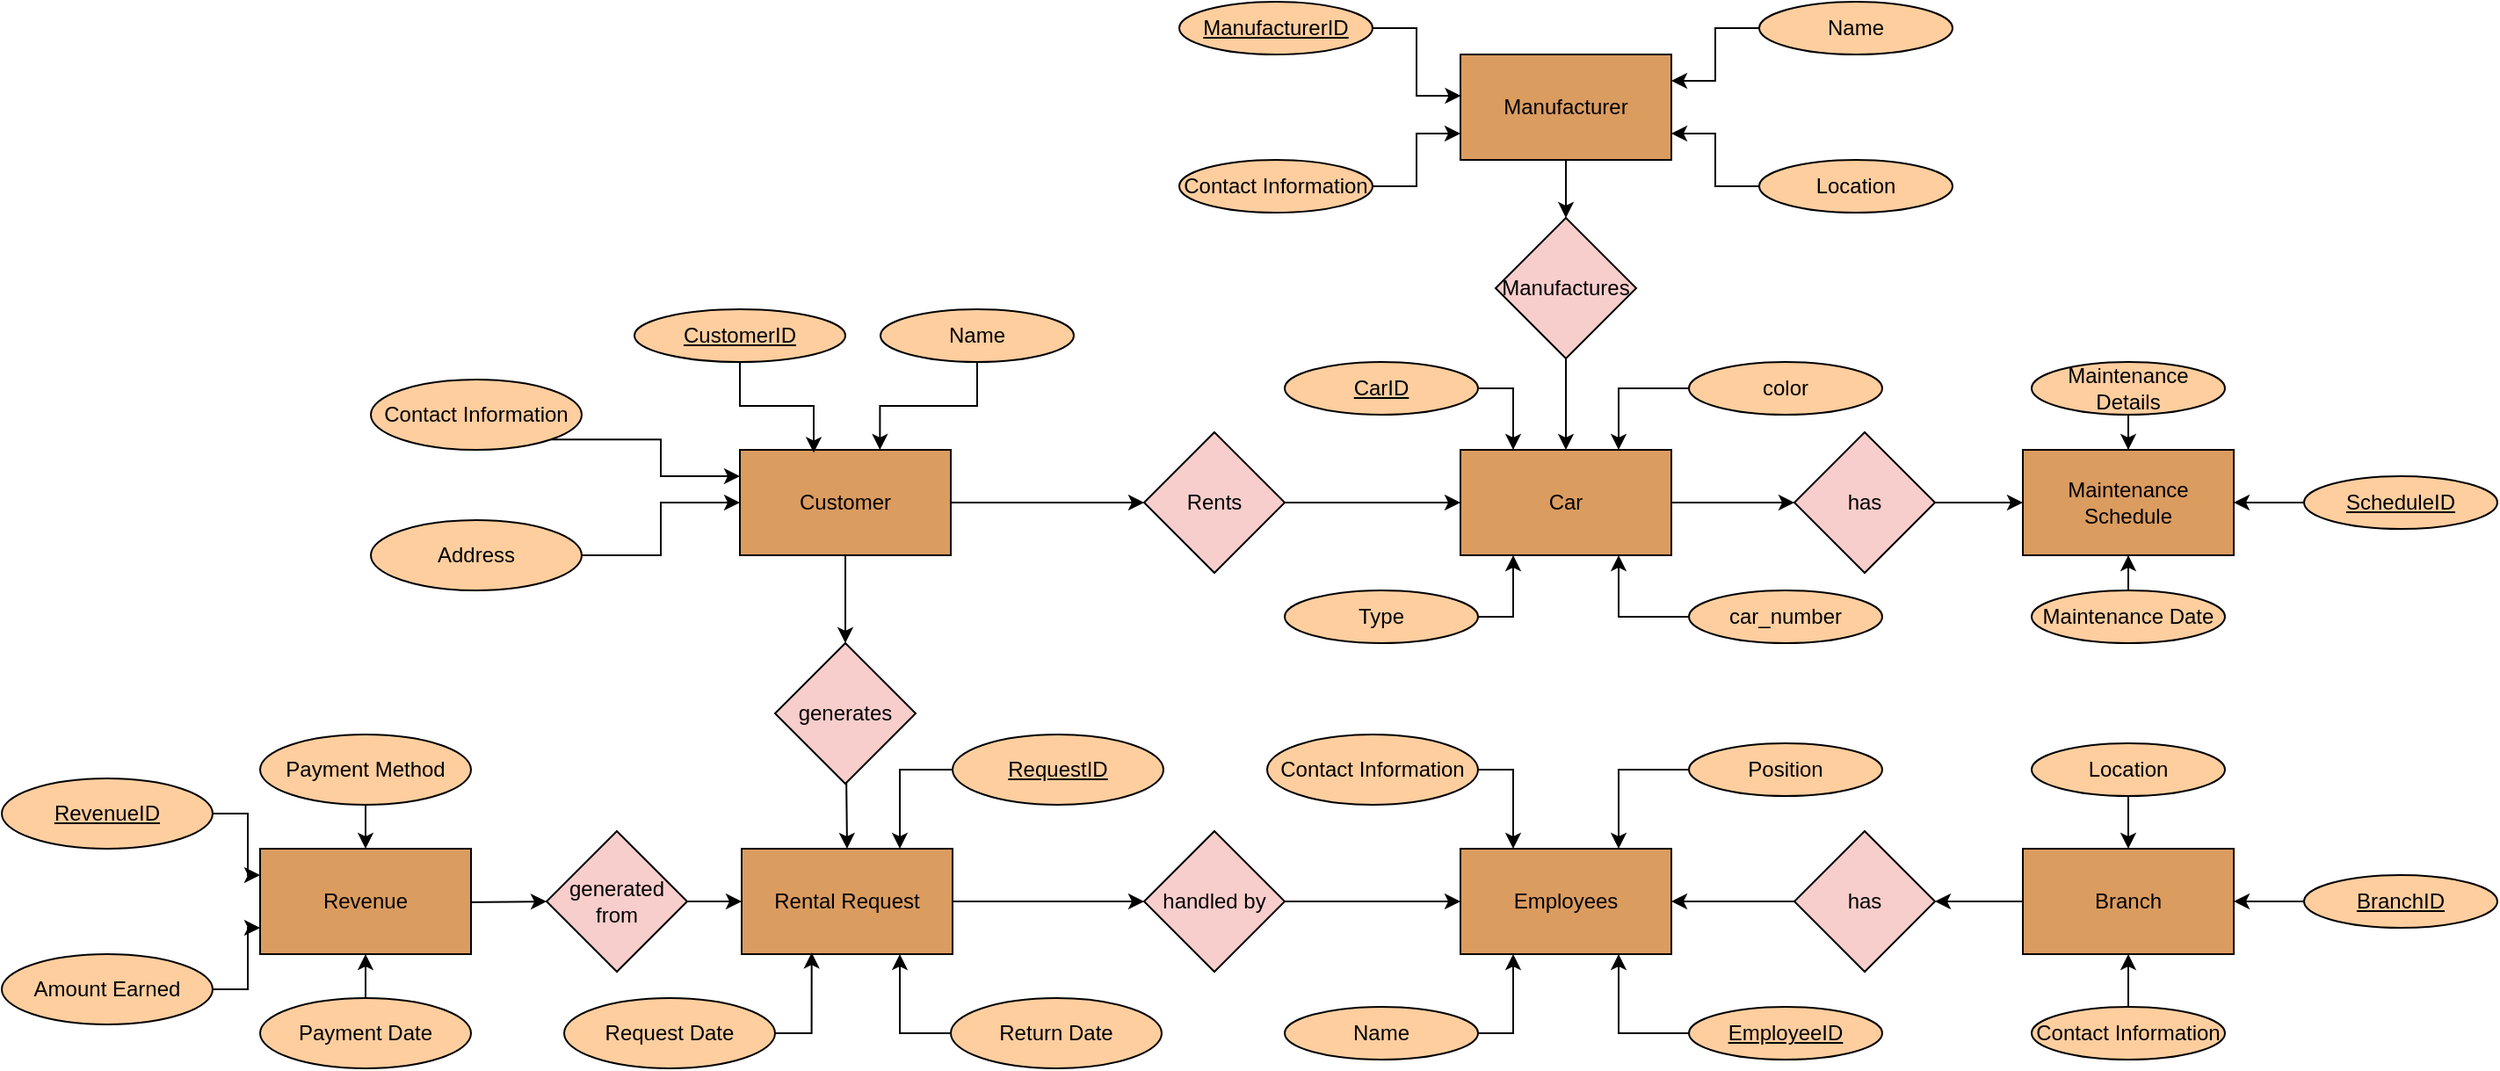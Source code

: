 <mxfile version="22.1.18" type="github">
  <diagram id="R2lEEEUBdFMjLlhIrx00" name="Page-1">
    <mxGraphModel dx="2886" dy="927" grid="1" gridSize="10" guides="1" tooltips="1" connect="1" arrows="1" fold="1" page="1" pageScale="1" pageWidth="850" pageHeight="1100" math="0" shadow="0" extFonts="Permanent Marker^https://fonts.googleapis.com/css?family=Permanent+Marker">
      <root>
        <mxCell id="0" />
        <mxCell id="1" parent="0" />
        <mxCell id="DWMPWbV9-WAkpCnThg0R-7" style="edgeStyle=orthogonalEdgeStyle;rounded=0;orthogonalLoop=1;jettySize=auto;html=1;exitX=1;exitY=0.5;exitDx=0;exitDy=0;entryX=0;entryY=0.5;entryDx=0;entryDy=0;fillColor=#FFCE9F;" edge="1" parent="1" source="DWMPWbV9-WAkpCnThg0R-1" target="DWMPWbV9-WAkpCnThg0R-4">
          <mxGeometry relative="1" as="geometry" />
        </mxCell>
        <mxCell id="DWMPWbV9-WAkpCnThg0R-17" style="edgeStyle=orthogonalEdgeStyle;rounded=0;orthogonalLoop=1;jettySize=auto;html=1;fillColor=#FFCE9F;" edge="1" parent="1" source="DWMPWbV9-WAkpCnThg0R-1" target="DWMPWbV9-WAkpCnThg0R-16">
          <mxGeometry relative="1" as="geometry" />
        </mxCell>
        <mxCell id="DWMPWbV9-WAkpCnThg0R-1" value="&lt;div&gt;Customer&lt;/div&gt;" style="rounded=0;whiteSpace=wrap;html=1;fillColor=#DB9C60;" vertex="1" parent="1">
          <mxGeometry x="80" y="340" width="120" height="60" as="geometry" />
        </mxCell>
        <mxCell id="DWMPWbV9-WAkpCnThg0R-8" style="edgeStyle=orthogonalEdgeStyle;rounded=0;orthogonalLoop=1;jettySize=auto;html=1;exitX=1;exitY=0.5;exitDx=0;exitDy=0;entryX=0;entryY=0.5;entryDx=0;entryDy=0;fillColor=#FFCE9F;" edge="1" parent="1" source="DWMPWbV9-WAkpCnThg0R-2" target="DWMPWbV9-WAkpCnThg0R-5">
          <mxGeometry relative="1" as="geometry" />
        </mxCell>
        <mxCell id="DWMPWbV9-WAkpCnThg0R-2" value="Car" style="rounded=0;whiteSpace=wrap;html=1;fillColor=#DB9C60;" vertex="1" parent="1">
          <mxGeometry x="490" y="340" width="120" height="60" as="geometry" />
        </mxCell>
        <mxCell id="DWMPWbV9-WAkpCnThg0R-3" value="Maintenance Schedule" style="rounded=0;whiteSpace=wrap;html=1;fillColor=#DB9C60;" vertex="1" parent="1">
          <mxGeometry x="810" y="340" width="120" height="60" as="geometry" />
        </mxCell>
        <mxCell id="DWMPWbV9-WAkpCnThg0R-6" style="edgeStyle=orthogonalEdgeStyle;rounded=0;orthogonalLoop=1;jettySize=auto;html=1;exitX=1;exitY=0.5;exitDx=0;exitDy=0;entryX=0;entryY=0.5;entryDx=0;entryDy=0;fillColor=#FFCE9F;" edge="1" parent="1" source="DWMPWbV9-WAkpCnThg0R-4" target="DWMPWbV9-WAkpCnThg0R-2">
          <mxGeometry relative="1" as="geometry" />
        </mxCell>
        <mxCell id="DWMPWbV9-WAkpCnThg0R-4" value="Rents" style="rhombus;whiteSpace=wrap;html=1;fillColor=#F8CECC;" vertex="1" parent="1">
          <mxGeometry x="310" y="330" width="80" height="80" as="geometry" />
        </mxCell>
        <mxCell id="DWMPWbV9-WAkpCnThg0R-9" style="edgeStyle=orthogonalEdgeStyle;rounded=0;orthogonalLoop=1;jettySize=auto;html=1;exitX=1;exitY=0.5;exitDx=0;exitDy=0;entryX=0;entryY=0.5;entryDx=0;entryDy=0;fillColor=#FFCE9F;" edge="1" parent="1" source="DWMPWbV9-WAkpCnThg0R-5" target="DWMPWbV9-WAkpCnThg0R-3">
          <mxGeometry relative="1" as="geometry" />
        </mxCell>
        <mxCell id="DWMPWbV9-WAkpCnThg0R-5" value="has" style="rhombus;whiteSpace=wrap;html=1;fillColor=#F8CECC;" vertex="1" parent="1">
          <mxGeometry x="680" y="330" width="80" height="80" as="geometry" />
        </mxCell>
        <mxCell id="DWMPWbV9-WAkpCnThg0R-13" style="edgeStyle=orthogonalEdgeStyle;rounded=0;orthogonalLoop=1;jettySize=auto;html=1;exitX=0.5;exitY=1;exitDx=0;exitDy=0;fillColor=#FFCE9F;" edge="1" parent="1" source="DWMPWbV9-WAkpCnThg0R-11" target="DWMPWbV9-WAkpCnThg0R-12">
          <mxGeometry relative="1" as="geometry" />
        </mxCell>
        <mxCell id="DWMPWbV9-WAkpCnThg0R-11" value="Manufacturer" style="rounded=0;whiteSpace=wrap;html=1;fillColor=#DB9C60;" vertex="1" parent="1">
          <mxGeometry x="490" y="115" width="120" height="60" as="geometry" />
        </mxCell>
        <mxCell id="DWMPWbV9-WAkpCnThg0R-14" style="edgeStyle=orthogonalEdgeStyle;rounded=0;orthogonalLoop=1;jettySize=auto;html=1;exitX=0.5;exitY=1;exitDx=0;exitDy=0;entryX=0.5;entryY=0;entryDx=0;entryDy=0;fillColor=#FFCE9F;" edge="1" parent="1" source="DWMPWbV9-WAkpCnThg0R-12" target="DWMPWbV9-WAkpCnThg0R-2">
          <mxGeometry relative="1" as="geometry" />
        </mxCell>
        <mxCell id="DWMPWbV9-WAkpCnThg0R-12" value="Manufactures" style="rhombus;whiteSpace=wrap;html=1;fillColor=#F8CECC;" vertex="1" parent="1">
          <mxGeometry x="510" y="208" width="80" height="80" as="geometry" />
        </mxCell>
        <mxCell id="DWMPWbV9-WAkpCnThg0R-28" style="edgeStyle=orthogonalEdgeStyle;rounded=0;orthogonalLoop=1;jettySize=auto;html=1;entryX=0;entryY=0.5;entryDx=0;entryDy=0;fillColor=#FFCE9F;" edge="1" parent="1" source="DWMPWbV9-WAkpCnThg0R-15" target="DWMPWbV9-WAkpCnThg0R-19">
          <mxGeometry relative="1" as="geometry" />
        </mxCell>
        <mxCell id="DWMPWbV9-WAkpCnThg0R-15" value="Rental Request" style="rounded=0;whiteSpace=wrap;html=1;fillColor=#DB9C60;" vertex="1" parent="1">
          <mxGeometry x="81" y="567" width="120" height="60" as="geometry" />
        </mxCell>
        <mxCell id="DWMPWbV9-WAkpCnThg0R-18" style="edgeStyle=orthogonalEdgeStyle;rounded=0;orthogonalLoop=1;jettySize=auto;html=1;exitX=0.5;exitY=1;exitDx=0;exitDy=0;fillColor=#FFCE9F;" edge="1" parent="1" target="DWMPWbV9-WAkpCnThg0R-15">
          <mxGeometry relative="1" as="geometry">
            <mxPoint x="140" y="477" as="sourcePoint" />
          </mxGeometry>
        </mxCell>
        <mxCell id="DWMPWbV9-WAkpCnThg0R-16" value="generates" style="rhombus;whiteSpace=wrap;html=1;fillColor=#F8CECC;" vertex="1" parent="1">
          <mxGeometry x="100" y="450" width="80" height="80" as="geometry" />
        </mxCell>
        <mxCell id="DWMPWbV9-WAkpCnThg0R-27" style="edgeStyle=orthogonalEdgeStyle;rounded=0;orthogonalLoop=1;jettySize=auto;html=1;entryX=0;entryY=0.5;entryDx=0;entryDy=0;fillColor=#FFCE9F;" edge="1" parent="1" source="DWMPWbV9-WAkpCnThg0R-19" target="DWMPWbV9-WAkpCnThg0R-20">
          <mxGeometry relative="1" as="geometry" />
        </mxCell>
        <mxCell id="DWMPWbV9-WAkpCnThg0R-19" value="handled by" style="rhombus;whiteSpace=wrap;html=1;fillColor=#F8CECC;" vertex="1" parent="1">
          <mxGeometry x="310" y="557" width="80" height="80" as="geometry" />
        </mxCell>
        <mxCell id="DWMPWbV9-WAkpCnThg0R-20" value="Employees" style="rounded=0;whiteSpace=wrap;html=1;fillColor=#DB9C60;" vertex="1" parent="1">
          <mxGeometry x="490" y="567" width="120" height="60" as="geometry" />
        </mxCell>
        <mxCell id="DWMPWbV9-WAkpCnThg0R-26" style="edgeStyle=orthogonalEdgeStyle;rounded=0;orthogonalLoop=1;jettySize=auto;html=1;exitX=0;exitY=0.5;exitDx=0;exitDy=0;entryX=1;entryY=0.5;entryDx=0;entryDy=0;fillColor=#FFCE9F;" edge="1" parent="1" source="DWMPWbV9-WAkpCnThg0R-21" target="DWMPWbV9-WAkpCnThg0R-20">
          <mxGeometry relative="1" as="geometry" />
        </mxCell>
        <mxCell id="DWMPWbV9-WAkpCnThg0R-21" value="has" style="rhombus;whiteSpace=wrap;html=1;fillColor=#F8CECC;" vertex="1" parent="1">
          <mxGeometry x="680" y="557" width="80" height="80" as="geometry" />
        </mxCell>
        <mxCell id="DWMPWbV9-WAkpCnThg0R-23" style="edgeStyle=orthogonalEdgeStyle;rounded=0;orthogonalLoop=1;jettySize=auto;html=1;entryX=1;entryY=0.5;entryDx=0;entryDy=0;startArrow=baseDash;startFill=0;strokeColor=default;fillColor=#FFCE9F;" edge="1" parent="1" source="DWMPWbV9-WAkpCnThg0R-22" target="DWMPWbV9-WAkpCnThg0R-21">
          <mxGeometry relative="1" as="geometry" />
        </mxCell>
        <mxCell id="DWMPWbV9-WAkpCnThg0R-22" value="Branch" style="rounded=0;whiteSpace=wrap;html=1;fillColor=#DB9C60;" vertex="1" parent="1">
          <mxGeometry x="810" y="567" width="120" height="60" as="geometry" />
        </mxCell>
        <mxCell id="DWMPWbV9-WAkpCnThg0R-31" style="edgeStyle=orthogonalEdgeStyle;rounded=0;orthogonalLoop=1;jettySize=auto;html=1;entryX=0;entryY=0.5;entryDx=0;entryDy=0;fillColor=#FFCE9F;" edge="1" parent="1" target="DWMPWbV9-WAkpCnThg0R-30">
          <mxGeometry relative="1" as="geometry">
            <mxPoint x="-128" y="597" as="sourcePoint" />
            <mxPoint x="-38" y="597" as="targetPoint" />
          </mxGeometry>
        </mxCell>
        <mxCell id="DWMPWbV9-WAkpCnThg0R-29" value="Revenue" style="rounded=0;whiteSpace=wrap;html=1;fillColor=#DB9C60;" vertex="1" parent="1">
          <mxGeometry x="-193" y="567" width="120" height="60" as="geometry" />
        </mxCell>
        <mxCell id="DWMPWbV9-WAkpCnThg0R-32" style="edgeStyle=orthogonalEdgeStyle;rounded=0;orthogonalLoop=1;jettySize=auto;html=1;entryX=0;entryY=0.5;entryDx=0;entryDy=0;fillColor=#FFCE9F;" edge="1" parent="1" source="DWMPWbV9-WAkpCnThg0R-30" target="DWMPWbV9-WAkpCnThg0R-15">
          <mxGeometry relative="1" as="geometry" />
        </mxCell>
        <mxCell id="DWMPWbV9-WAkpCnThg0R-30" value="generated from" style="rhombus;whiteSpace=wrap;html=1;fillColor=#F8CECC;" vertex="1" parent="1">
          <mxGeometry x="-30" y="557" width="80" height="80" as="geometry" />
        </mxCell>
        <mxCell id="DWMPWbV9-WAkpCnThg0R-41" style="edgeStyle=orthogonalEdgeStyle;rounded=0;orthogonalLoop=1;jettySize=auto;html=1;exitX=1;exitY=1;exitDx=0;exitDy=0;entryX=0;entryY=0.25;entryDx=0;entryDy=0;fillColor=#FFCE9F;" edge="1" parent="1" source="DWMPWbV9-WAkpCnThg0R-33" target="DWMPWbV9-WAkpCnThg0R-1">
          <mxGeometry relative="1" as="geometry" />
        </mxCell>
        <mxCell id="DWMPWbV9-WAkpCnThg0R-33" value="Contact Information" style="ellipse;whiteSpace=wrap;html=1;fillColor=#FFCE9F;" vertex="1" parent="1">
          <mxGeometry x="-130" y="300" width="120" height="40" as="geometry" />
        </mxCell>
        <mxCell id="DWMPWbV9-WAkpCnThg0R-34" value="&lt;u&gt;CustomerID&lt;/u&gt;" style="ellipse;whiteSpace=wrap;html=1;fillColor=#FFCE9F;" vertex="1" parent="1">
          <mxGeometry x="20" y="260" width="120" height="30" as="geometry" />
        </mxCell>
        <mxCell id="DWMPWbV9-WAkpCnThg0R-35" value="Name" style="ellipse;whiteSpace=wrap;html=1;fillColor=#FFCE9F;" vertex="1" parent="1">
          <mxGeometry x="160" y="260" width="110" height="30" as="geometry" />
        </mxCell>
        <mxCell id="DWMPWbV9-WAkpCnThg0R-40" style="edgeStyle=orthogonalEdgeStyle;rounded=0;orthogonalLoop=1;jettySize=auto;html=1;exitX=1;exitY=0.5;exitDx=0;exitDy=0;entryX=0;entryY=0.5;entryDx=0;entryDy=0;fillColor=#FFCE9F;" edge="1" parent="1" source="DWMPWbV9-WAkpCnThg0R-36" target="DWMPWbV9-WAkpCnThg0R-1">
          <mxGeometry relative="1" as="geometry">
            <mxPoint x="80" y="360" as="targetPoint" />
          </mxGeometry>
        </mxCell>
        <mxCell id="DWMPWbV9-WAkpCnThg0R-36" value="Address" style="ellipse;whiteSpace=wrap;html=1;fillColor=#FFCE9F;" vertex="1" parent="1">
          <mxGeometry x="-130" y="380" width="120" height="40" as="geometry" />
        </mxCell>
        <mxCell id="DWMPWbV9-WAkpCnThg0R-38" style="edgeStyle=orthogonalEdgeStyle;rounded=0;orthogonalLoop=1;jettySize=auto;html=1;exitX=0.5;exitY=1;exitDx=0;exitDy=0;entryX=0.664;entryY=0;entryDx=0;entryDy=0;entryPerimeter=0;fillColor=#FFCE9F;" edge="1" parent="1" source="DWMPWbV9-WAkpCnThg0R-35" target="DWMPWbV9-WAkpCnThg0R-1">
          <mxGeometry relative="1" as="geometry" />
        </mxCell>
        <mxCell id="DWMPWbV9-WAkpCnThg0R-52" style="edgeStyle=orthogonalEdgeStyle;rounded=0;orthogonalLoop=1;jettySize=auto;html=1;exitX=1;exitY=0.5;exitDx=0;exitDy=0;entryX=0.25;entryY=0;entryDx=0;entryDy=0;fillColor=#FFCE9F;" edge="1" parent="1" source="DWMPWbV9-WAkpCnThg0R-43" target="DWMPWbV9-WAkpCnThg0R-2">
          <mxGeometry relative="1" as="geometry" />
        </mxCell>
        <mxCell id="DWMPWbV9-WAkpCnThg0R-43" value="&lt;u&gt;CarID &lt;/u&gt;" style="ellipse;whiteSpace=wrap;html=1;fillColor=#FFCE9F;" vertex="1" parent="1">
          <mxGeometry x="390" y="290" width="110" height="30" as="geometry" />
        </mxCell>
        <mxCell id="DWMPWbV9-WAkpCnThg0R-51" style="edgeStyle=orthogonalEdgeStyle;rounded=0;orthogonalLoop=1;jettySize=auto;html=1;exitX=1;exitY=0.5;exitDx=0;exitDy=0;entryX=0.25;entryY=1;entryDx=0;entryDy=0;fillColor=#FFCE9F;" edge="1" parent="1" source="DWMPWbV9-WAkpCnThg0R-44" target="DWMPWbV9-WAkpCnThg0R-2">
          <mxGeometry relative="1" as="geometry" />
        </mxCell>
        <mxCell id="DWMPWbV9-WAkpCnThg0R-44" value="Type" style="ellipse;whiteSpace=wrap;html=1;fillColor=#FFCE9F;" vertex="1" parent="1">
          <mxGeometry x="390" y="420" width="110" height="30" as="geometry" />
        </mxCell>
        <mxCell id="DWMPWbV9-WAkpCnThg0R-50" style="edgeStyle=orthogonalEdgeStyle;rounded=0;orthogonalLoop=1;jettySize=auto;html=1;exitX=0;exitY=0.5;exitDx=0;exitDy=0;entryX=0.75;entryY=1;entryDx=0;entryDy=0;fillColor=#FFCE9F;" edge="1" parent="1" source="DWMPWbV9-WAkpCnThg0R-45" target="DWMPWbV9-WAkpCnThg0R-2">
          <mxGeometry relative="1" as="geometry" />
        </mxCell>
        <mxCell id="DWMPWbV9-WAkpCnThg0R-45" value="car_number" style="ellipse;whiteSpace=wrap;html=1;fillColor=#FFCE9F;" vertex="1" parent="1">
          <mxGeometry x="620" y="420" width="110" height="30" as="geometry" />
        </mxCell>
        <mxCell id="DWMPWbV9-WAkpCnThg0R-56" value="&lt;u&gt;ManufacturerID&lt;/u&gt;" style="ellipse;whiteSpace=wrap;html=1;fillColor=#FFCE9F;" vertex="1" parent="1">
          <mxGeometry x="330" y="85" width="110" height="30" as="geometry" />
        </mxCell>
        <mxCell id="DWMPWbV9-WAkpCnThg0R-63" style="edgeStyle=orthogonalEdgeStyle;rounded=0;orthogonalLoop=1;jettySize=auto;html=1;entryX=0;entryY=0.75;entryDx=0;entryDy=0;fillColor=#FFCE9F;" edge="1" parent="1" source="DWMPWbV9-WAkpCnThg0R-57" target="DWMPWbV9-WAkpCnThg0R-11">
          <mxGeometry relative="1" as="geometry" />
        </mxCell>
        <mxCell id="DWMPWbV9-WAkpCnThg0R-57" value="Contact Information" style="ellipse;whiteSpace=wrap;html=1;fillColor=#FFCE9F;" vertex="1" parent="1">
          <mxGeometry x="330" y="175" width="110" height="30" as="geometry" />
        </mxCell>
        <mxCell id="DWMPWbV9-WAkpCnThg0R-61" style="edgeStyle=orthogonalEdgeStyle;rounded=0;orthogonalLoop=1;jettySize=auto;html=1;entryX=1;entryY=0.25;entryDx=0;entryDy=0;fillColor=#FFCE9F;" edge="1" parent="1" source="DWMPWbV9-WAkpCnThg0R-58" target="DWMPWbV9-WAkpCnThg0R-11">
          <mxGeometry relative="1" as="geometry" />
        </mxCell>
        <mxCell id="DWMPWbV9-WAkpCnThg0R-58" value="Name" style="ellipse;whiteSpace=wrap;html=1;fillColor=#FFCE9F;" vertex="1" parent="1">
          <mxGeometry x="660" y="85" width="110" height="30" as="geometry" />
        </mxCell>
        <mxCell id="DWMPWbV9-WAkpCnThg0R-60" style="edgeStyle=orthogonalEdgeStyle;rounded=0;orthogonalLoop=1;jettySize=auto;html=1;entryX=1;entryY=0.75;entryDx=0;entryDy=0;fillColor=#FFCE9F;" edge="1" parent="1" source="DWMPWbV9-WAkpCnThg0R-59" target="DWMPWbV9-WAkpCnThg0R-11">
          <mxGeometry relative="1" as="geometry" />
        </mxCell>
        <mxCell id="DWMPWbV9-WAkpCnThg0R-59" value="Location" style="ellipse;whiteSpace=wrap;html=1;fillColor=#FFCE9F;" vertex="1" parent="1">
          <mxGeometry x="660" y="175" width="110" height="30" as="geometry" />
        </mxCell>
        <mxCell id="DWMPWbV9-WAkpCnThg0R-62" style="edgeStyle=orthogonalEdgeStyle;rounded=0;orthogonalLoop=1;jettySize=auto;html=1;entryX=0.002;entryY=0.392;entryDx=0;entryDy=0;entryPerimeter=0;fillColor=#FFCE9F;" edge="1" parent="1" source="DWMPWbV9-WAkpCnThg0R-56" target="DWMPWbV9-WAkpCnThg0R-11">
          <mxGeometry relative="1" as="geometry" />
        </mxCell>
        <mxCell id="DWMPWbV9-WAkpCnThg0R-65" style="edgeStyle=orthogonalEdgeStyle;rounded=0;orthogonalLoop=1;jettySize=auto;html=1;entryX=0.75;entryY=0;entryDx=0;entryDy=0;fillColor=#FFCE9F;" edge="1" parent="1" source="DWMPWbV9-WAkpCnThg0R-64" target="DWMPWbV9-WAkpCnThg0R-2">
          <mxGeometry relative="1" as="geometry" />
        </mxCell>
        <mxCell id="DWMPWbV9-WAkpCnThg0R-64" value="color" style="ellipse;whiteSpace=wrap;html=1;fillColor=#FFCE9F;" vertex="1" parent="1">
          <mxGeometry x="620" y="290" width="110" height="30" as="geometry" />
        </mxCell>
        <mxCell id="DWMPWbV9-WAkpCnThg0R-67" style="edgeStyle=orthogonalEdgeStyle;rounded=0;orthogonalLoop=1;jettySize=auto;html=1;entryX=0.35;entryY=0.028;entryDx=0;entryDy=0;entryPerimeter=0;fillColor=#FFCE9F;" edge="1" parent="1" source="DWMPWbV9-WAkpCnThg0R-34" target="DWMPWbV9-WAkpCnThg0R-1">
          <mxGeometry relative="1" as="geometry" />
        </mxCell>
        <mxCell id="DWMPWbV9-WAkpCnThg0R-74" style="edgeStyle=orthogonalEdgeStyle;rounded=0;orthogonalLoop=1;jettySize=auto;html=1;entryX=1;entryY=0.5;entryDx=0;entryDy=0;fillColor=#FFCE9F;" edge="1" parent="1" source="DWMPWbV9-WAkpCnThg0R-68" target="DWMPWbV9-WAkpCnThg0R-3">
          <mxGeometry relative="1" as="geometry" />
        </mxCell>
        <mxCell id="DWMPWbV9-WAkpCnThg0R-68" value="&lt;u&gt;ScheduleID&lt;/u&gt;" style="ellipse;whiteSpace=wrap;html=1;fillColor=#FFCE9F;" vertex="1" parent="1">
          <mxGeometry x="970" y="355" width="110" height="30" as="geometry" />
        </mxCell>
        <mxCell id="DWMPWbV9-WAkpCnThg0R-72" style="edgeStyle=orthogonalEdgeStyle;rounded=0;orthogonalLoop=1;jettySize=auto;html=1;entryX=0.5;entryY=0;entryDx=0;entryDy=0;fillColor=#FFCE9F;" edge="1" parent="1" source="DWMPWbV9-WAkpCnThg0R-69" target="DWMPWbV9-WAkpCnThg0R-3">
          <mxGeometry relative="1" as="geometry" />
        </mxCell>
        <mxCell id="DWMPWbV9-WAkpCnThg0R-69" value="Maintenance Details" style="ellipse;whiteSpace=wrap;html=1;fillColor=#FFCE9F;" vertex="1" parent="1">
          <mxGeometry x="815" y="290" width="110" height="30" as="geometry" />
        </mxCell>
        <mxCell id="DWMPWbV9-WAkpCnThg0R-73" style="edgeStyle=orthogonalEdgeStyle;rounded=0;orthogonalLoop=1;jettySize=auto;html=1;entryX=0.5;entryY=1;entryDx=0;entryDy=0;fillColor=#FFCE9F;" edge="1" parent="1" source="DWMPWbV9-WAkpCnThg0R-70" target="DWMPWbV9-WAkpCnThg0R-3">
          <mxGeometry relative="1" as="geometry" />
        </mxCell>
        <mxCell id="DWMPWbV9-WAkpCnThg0R-70" value="Maintenance Date" style="ellipse;whiteSpace=wrap;html=1;fillColor=#FFCE9F;" vertex="1" parent="1">
          <mxGeometry x="815" y="420" width="110" height="30" as="geometry" />
        </mxCell>
        <mxCell id="DWMPWbV9-WAkpCnThg0R-81" style="edgeStyle=orthogonalEdgeStyle;rounded=0;orthogonalLoop=1;jettySize=auto;html=1;fillColor=#FFCE9F;" edge="1" parent="1" source="DWMPWbV9-WAkpCnThg0R-75" target="DWMPWbV9-WAkpCnThg0R-22">
          <mxGeometry relative="1" as="geometry" />
        </mxCell>
        <mxCell id="DWMPWbV9-WAkpCnThg0R-75" value="&lt;u&gt;BranchID&lt;/u&gt;" style="ellipse;whiteSpace=wrap;html=1;fillColor=#FFCE9F;" vertex="1" parent="1">
          <mxGeometry x="970" y="582" width="110" height="30" as="geometry" />
        </mxCell>
        <mxCell id="DWMPWbV9-WAkpCnThg0R-79" style="edgeStyle=orthogonalEdgeStyle;rounded=0;orthogonalLoop=1;jettySize=auto;html=1;entryX=0.5;entryY=1;entryDx=0;entryDy=0;fillColor=#FFCE9F;" edge="1" parent="1" source="DWMPWbV9-WAkpCnThg0R-76" target="DWMPWbV9-WAkpCnThg0R-22">
          <mxGeometry relative="1" as="geometry" />
        </mxCell>
        <mxCell id="DWMPWbV9-WAkpCnThg0R-76" value="Contact Information" style="ellipse;whiteSpace=wrap;html=1;fillColor=#FFCE9F;" vertex="1" parent="1">
          <mxGeometry x="815" y="657" width="110" height="30" as="geometry" />
        </mxCell>
        <mxCell id="DWMPWbV9-WAkpCnThg0R-80" style="edgeStyle=orthogonalEdgeStyle;rounded=0;orthogonalLoop=1;jettySize=auto;html=1;fillColor=#FFCE9F;" edge="1" parent="1" source="DWMPWbV9-WAkpCnThg0R-77" target="DWMPWbV9-WAkpCnThg0R-22">
          <mxGeometry relative="1" as="geometry" />
        </mxCell>
        <mxCell id="DWMPWbV9-WAkpCnThg0R-77" value="Location" style="ellipse;whiteSpace=wrap;html=1;fillColor=#FFCE9F;" vertex="1" parent="1">
          <mxGeometry x="815" y="507" width="110" height="30" as="geometry" />
        </mxCell>
        <mxCell id="DWMPWbV9-WAkpCnThg0R-85" style="edgeStyle=orthogonalEdgeStyle;rounded=0;orthogonalLoop=1;jettySize=auto;html=1;entryX=0.25;entryY=0;entryDx=0;entryDy=0;exitX=1;exitY=0.5;exitDx=0;exitDy=0;fillColor=#FFCE9F;" edge="1" parent="1" source="DWMPWbV9-WAkpCnThg0R-78" target="DWMPWbV9-WAkpCnThg0R-20">
          <mxGeometry relative="1" as="geometry" />
        </mxCell>
        <mxCell id="DWMPWbV9-WAkpCnThg0R-78" value="Contact Information" style="ellipse;whiteSpace=wrap;html=1;fillColor=#FFCE9F;" vertex="1" parent="1">
          <mxGeometry x="380" y="502" width="120" height="40" as="geometry" />
        </mxCell>
        <mxCell id="DWMPWbV9-WAkpCnThg0R-86" style="edgeStyle=orthogonalEdgeStyle;rounded=0;orthogonalLoop=1;jettySize=auto;html=1;entryX=0.75;entryY=0;entryDx=0;entryDy=0;fillColor=#FFCE9F;" edge="1" parent="1" source="DWMPWbV9-WAkpCnThg0R-82" target="DWMPWbV9-WAkpCnThg0R-20">
          <mxGeometry relative="1" as="geometry" />
        </mxCell>
        <mxCell id="DWMPWbV9-WAkpCnThg0R-82" value="Position" style="ellipse;whiteSpace=wrap;html=1;fillColor=#FFCE9F;" vertex="1" parent="1">
          <mxGeometry x="620" y="507" width="110" height="30" as="geometry" />
        </mxCell>
        <mxCell id="DWMPWbV9-WAkpCnThg0R-88" style="edgeStyle=orthogonalEdgeStyle;rounded=0;orthogonalLoop=1;jettySize=auto;html=1;entryX=0.25;entryY=1;entryDx=0;entryDy=0;fillColor=#FFCE9F;" edge="1" parent="1" source="DWMPWbV9-WAkpCnThg0R-83" target="DWMPWbV9-WAkpCnThg0R-20">
          <mxGeometry relative="1" as="geometry">
            <Array as="points">
              <mxPoint x="520" y="672" />
            </Array>
          </mxGeometry>
        </mxCell>
        <mxCell id="DWMPWbV9-WAkpCnThg0R-83" value="Name" style="ellipse;whiteSpace=wrap;html=1;fillColor=#FFCE9F;" vertex="1" parent="1">
          <mxGeometry x="390" y="657" width="110" height="30" as="geometry" />
        </mxCell>
        <mxCell id="DWMPWbV9-WAkpCnThg0R-87" style="edgeStyle=orthogonalEdgeStyle;rounded=0;orthogonalLoop=1;jettySize=auto;html=1;entryX=0.75;entryY=1;entryDx=0;entryDy=0;fillColor=#FFCE9F;" edge="1" parent="1" source="DWMPWbV9-WAkpCnThg0R-84" target="DWMPWbV9-WAkpCnThg0R-20">
          <mxGeometry relative="1" as="geometry" />
        </mxCell>
        <mxCell id="DWMPWbV9-WAkpCnThg0R-84" value="&lt;u&gt;EmployeeID&lt;/u&gt;" style="ellipse;whiteSpace=wrap;html=1;fillColor=#FFCE9F;" vertex="1" parent="1">
          <mxGeometry x="620" y="657" width="110" height="30" as="geometry" />
        </mxCell>
        <mxCell id="DWMPWbV9-WAkpCnThg0R-93" style="edgeStyle=orthogonalEdgeStyle;rounded=0;orthogonalLoop=1;jettySize=auto;html=1;exitX=0;exitY=0.5;exitDx=0;exitDy=0;entryX=0.75;entryY=0;entryDx=0;entryDy=0;fillColor=#FFCE9F;" edge="1" parent="1" source="DWMPWbV9-WAkpCnThg0R-89" target="DWMPWbV9-WAkpCnThg0R-15">
          <mxGeometry relative="1" as="geometry" />
        </mxCell>
        <mxCell id="DWMPWbV9-WAkpCnThg0R-89" value="&lt;u&gt;RequestID&lt;/u&gt;" style="ellipse;whiteSpace=wrap;html=1;fillColor=#FFCE9F;" vertex="1" parent="1">
          <mxGeometry x="201" y="502" width="120" height="40" as="geometry" />
        </mxCell>
        <mxCell id="DWMPWbV9-WAkpCnThg0R-94" style="edgeStyle=orthogonalEdgeStyle;rounded=0;orthogonalLoop=1;jettySize=auto;html=1;exitX=0;exitY=0.5;exitDx=0;exitDy=0;entryX=0.75;entryY=1;entryDx=0;entryDy=0;fillColor=#FFCE9F;" edge="1" parent="1" source="DWMPWbV9-WAkpCnThg0R-91" target="DWMPWbV9-WAkpCnThg0R-15">
          <mxGeometry relative="1" as="geometry" />
        </mxCell>
        <mxCell id="DWMPWbV9-WAkpCnThg0R-91" value="Return Date" style="ellipse;whiteSpace=wrap;html=1;fillColor=#FFCE9F;" vertex="1" parent="1">
          <mxGeometry x="200" y="652" width="120" height="40" as="geometry" />
        </mxCell>
        <mxCell id="DWMPWbV9-WAkpCnThg0R-92" value="Request Date" style="ellipse;whiteSpace=wrap;html=1;fillColor=#FFCE9F;" vertex="1" parent="1">
          <mxGeometry x="-20" y="652" width="120" height="40" as="geometry" />
        </mxCell>
        <mxCell id="DWMPWbV9-WAkpCnThg0R-96" style="edgeStyle=orthogonalEdgeStyle;rounded=0;orthogonalLoop=1;jettySize=auto;html=1;exitX=1;exitY=0.5;exitDx=0;exitDy=0;entryX=0.332;entryY=0.986;entryDx=0;entryDy=0;entryPerimeter=0;fillColor=#FFCE9F;" edge="1" parent="1" source="DWMPWbV9-WAkpCnThg0R-92" target="DWMPWbV9-WAkpCnThg0R-15">
          <mxGeometry relative="1" as="geometry" />
        </mxCell>
        <mxCell id="DWMPWbV9-WAkpCnThg0R-105" style="edgeStyle=orthogonalEdgeStyle;rounded=0;orthogonalLoop=1;jettySize=auto;html=1;exitX=0.5;exitY=0;exitDx=0;exitDy=0;fillColor=#FFCE9F;" edge="1" parent="1" source="DWMPWbV9-WAkpCnThg0R-97" target="DWMPWbV9-WAkpCnThg0R-29">
          <mxGeometry relative="1" as="geometry" />
        </mxCell>
        <mxCell id="DWMPWbV9-WAkpCnThg0R-97" value="Payment Date" style="ellipse;whiteSpace=wrap;html=1;fillColor=#FFCE9F;" vertex="1" parent="1">
          <mxGeometry x="-193" y="652" width="120" height="40" as="geometry" />
        </mxCell>
        <mxCell id="DWMPWbV9-WAkpCnThg0R-101" style="edgeStyle=orthogonalEdgeStyle;rounded=0;orthogonalLoop=1;jettySize=auto;html=1;entryX=0;entryY=0.75;entryDx=0;entryDy=0;fillColor=#FFCE9F;" edge="1" parent="1" source="DWMPWbV9-WAkpCnThg0R-98" target="DWMPWbV9-WAkpCnThg0R-29">
          <mxGeometry relative="1" as="geometry" />
        </mxCell>
        <mxCell id="DWMPWbV9-WAkpCnThg0R-98" value="Amount Earned" style="ellipse;whiteSpace=wrap;html=1;fillColor=#FFCE9F;" vertex="1" parent="1">
          <mxGeometry x="-340" y="627" width="120" height="40" as="geometry" />
        </mxCell>
        <mxCell id="DWMPWbV9-WAkpCnThg0R-102" style="edgeStyle=orthogonalEdgeStyle;rounded=0;orthogonalLoop=1;jettySize=auto;html=1;entryX=0;entryY=0.25;entryDx=0;entryDy=0;fillColor=#FFCE9F;" edge="1" parent="1" source="DWMPWbV9-WAkpCnThg0R-99" target="DWMPWbV9-WAkpCnThg0R-29">
          <mxGeometry relative="1" as="geometry" />
        </mxCell>
        <mxCell id="DWMPWbV9-WAkpCnThg0R-99" value="&lt;u&gt;RevenueID&lt;/u&gt;" style="ellipse;whiteSpace=wrap;html=1;fillColor=#FFCE9F;" vertex="1" parent="1">
          <mxGeometry x="-340" y="527" width="120" height="40" as="geometry" />
        </mxCell>
        <mxCell id="DWMPWbV9-WAkpCnThg0R-103" style="edgeStyle=orthogonalEdgeStyle;rounded=0;orthogonalLoop=1;jettySize=auto;html=1;entryX=0.5;entryY=0;entryDx=0;entryDy=0;fillColor=#FFCE9F;" edge="1" parent="1" source="DWMPWbV9-WAkpCnThg0R-100" target="DWMPWbV9-WAkpCnThg0R-29">
          <mxGeometry relative="1" as="geometry" />
        </mxCell>
        <mxCell id="DWMPWbV9-WAkpCnThg0R-100" value="Payment Method" style="ellipse;whiteSpace=wrap;html=1;fillColor=#FFCE9F;" vertex="1" parent="1">
          <mxGeometry x="-193" y="502" width="120" height="40" as="geometry" />
        </mxCell>
      </root>
    </mxGraphModel>
  </diagram>
</mxfile>
